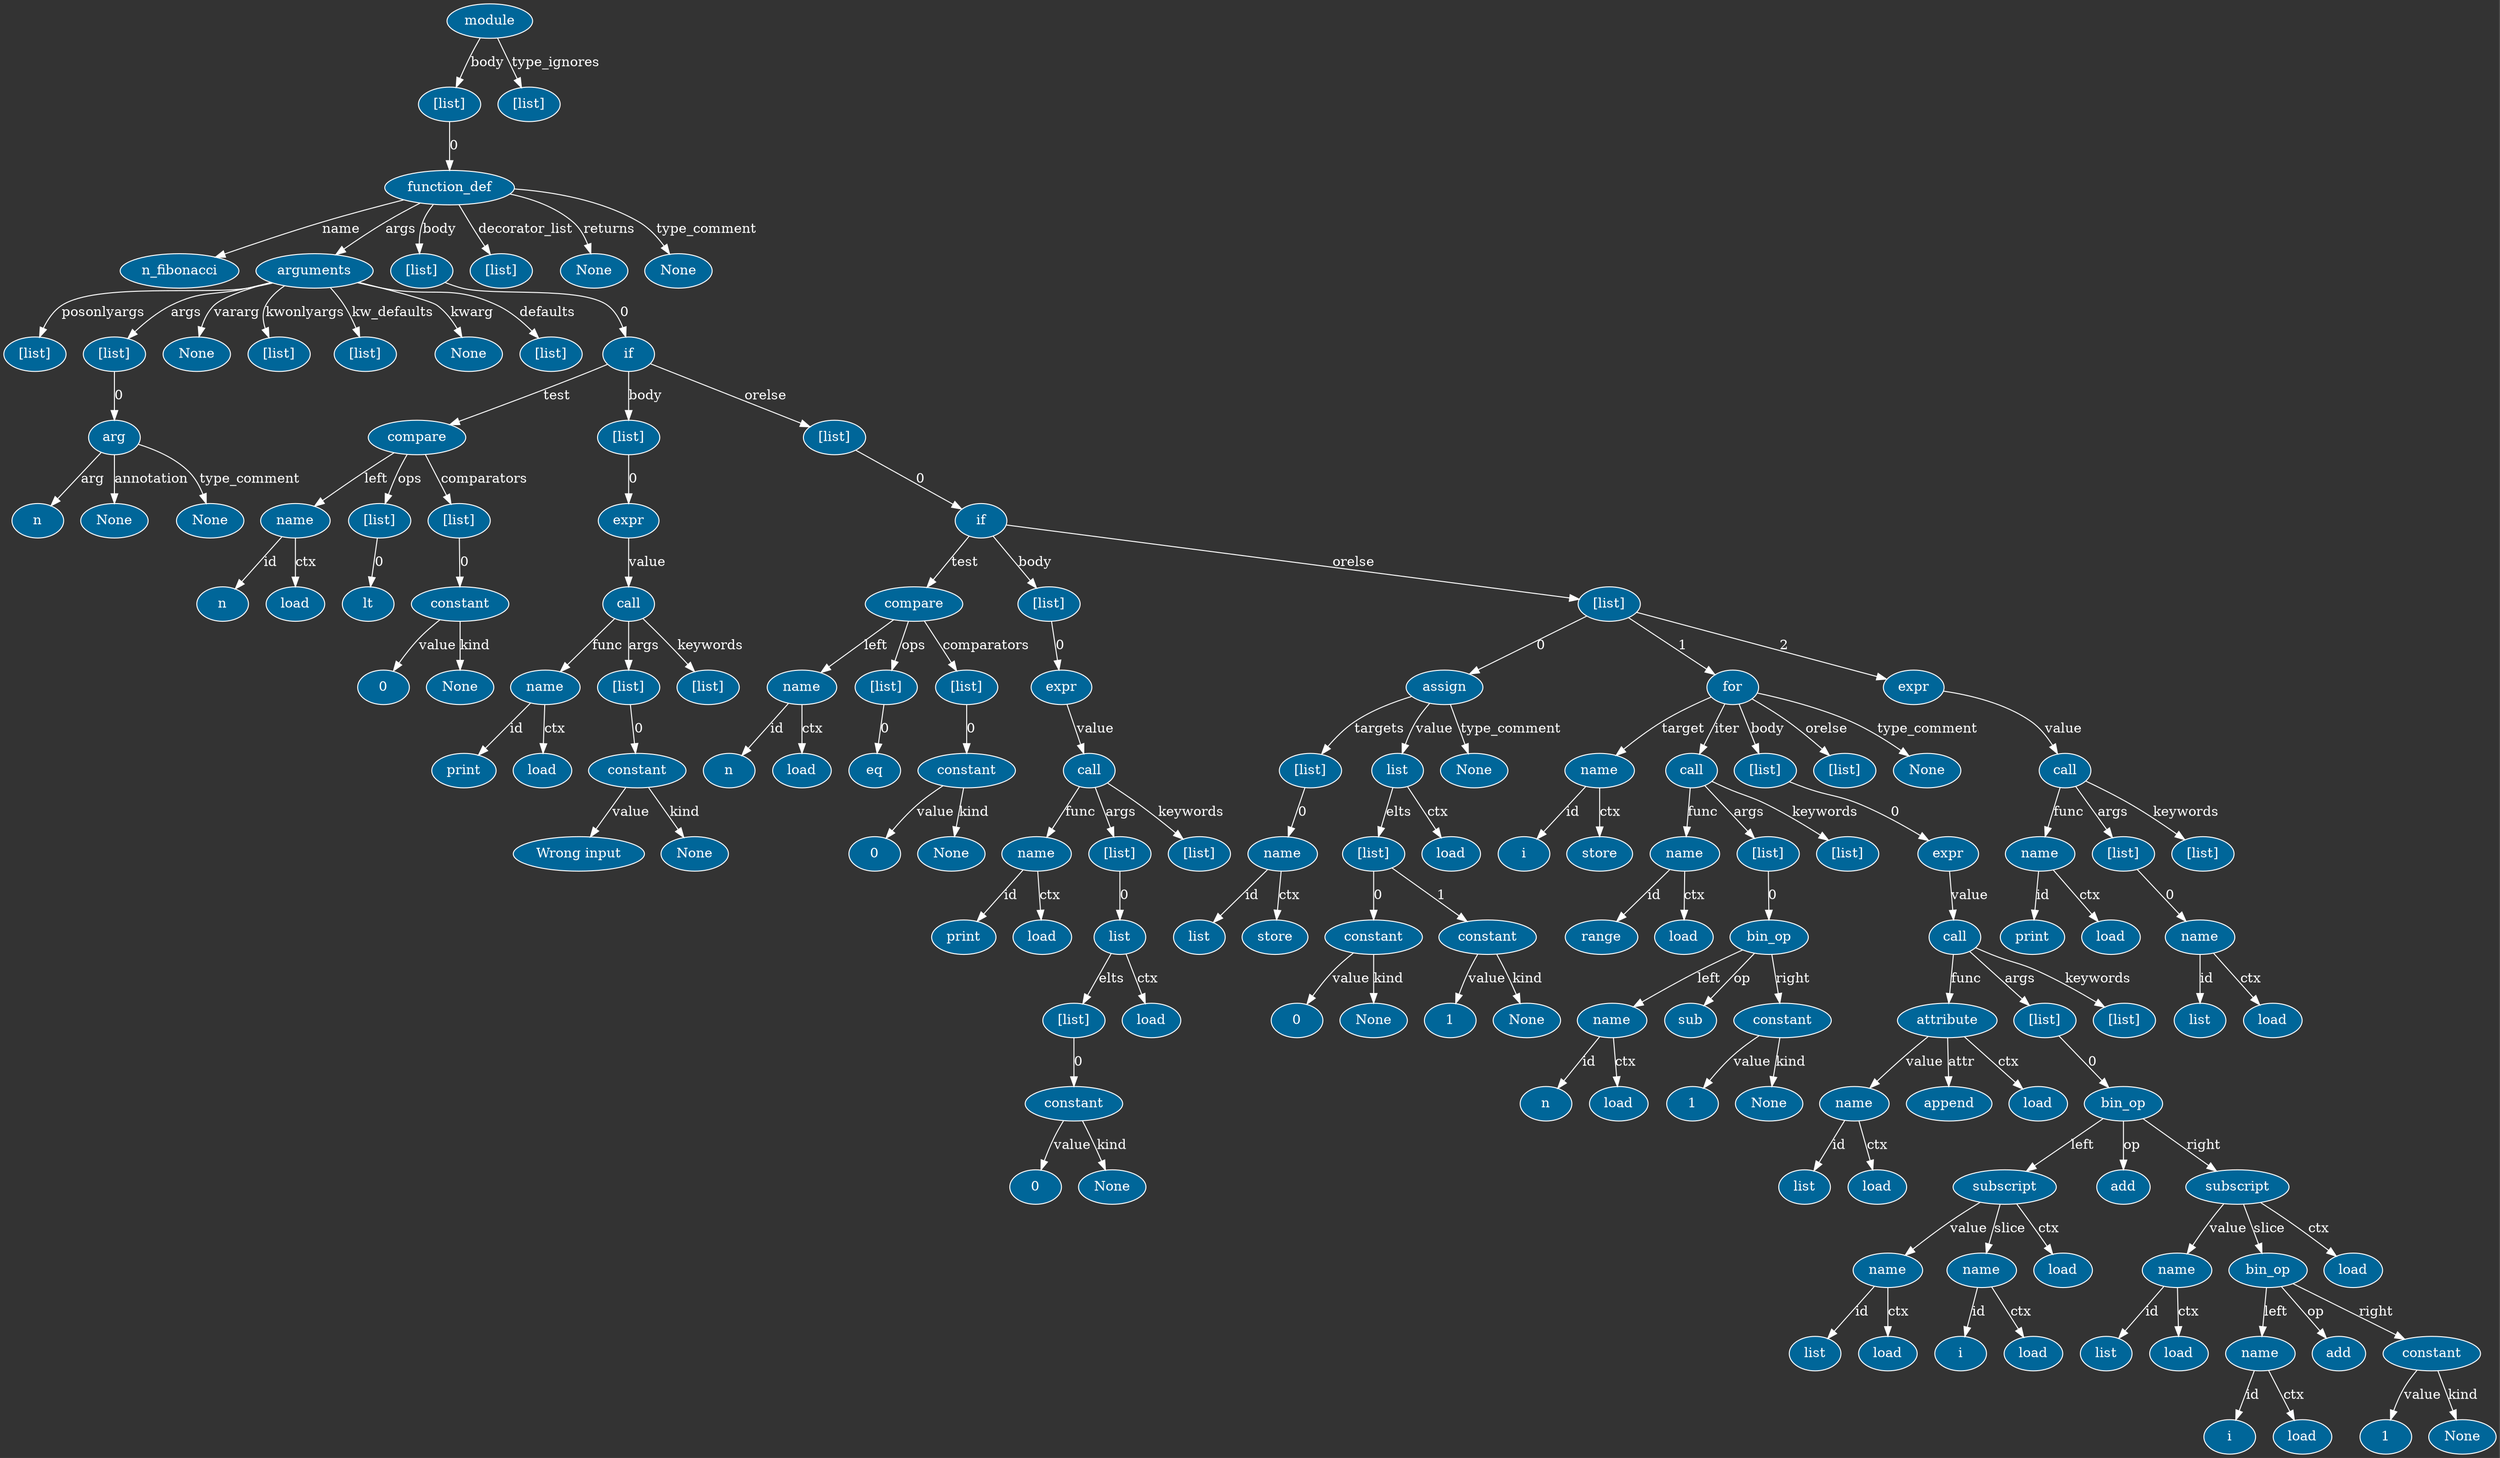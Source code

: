 digraph {
	graph [bgcolor="#333333" fontcolor=white labelloc=t margin=0]
	node [color=white fillcolor="#006699" fontcolor=white style=filled]
	edge [color=white fontcolor=white]
	3153868522944 [label=module]
	3153868405632 [label="[list]"]
	3153868523136 [label=function_def]
	"e90395c6-eac4-4c5d-ba0d-4adef85c3d8a" [label=n_fibonacci]
	3153868523136 -> "e90395c6-eac4-4c5d-ba0d-4adef85c3d8a" [label=name]
	3153868523264 [label=arguments]
	3153868406592 [label="[list]"]
	3153868523264 -> 3153868406592 [label=posonlyargs]
	3153868523968 [label="[list]"]
	3153868523648 [label=arg]
	"40095dd5-84dd-48b7-acba-de118eb48d23" [label=n]
	3153868523648 -> "40095dd5-84dd-48b7-acba-de118eb48d23" [label=arg]
	"f10f9ccb-a477-4d8e-a0f9-016c9a245836" [label=None]
	3153868523648 -> "f10f9ccb-a477-4d8e-a0f9-016c9a245836" [label=annotation]
	"d99811ff-734c-45d2-b9dd-0d53b8dda600" [label=None]
	3153868523648 -> "d99811ff-734c-45d2-b9dd-0d53b8dda600" [label=type_comment]
	3153868523968 -> 3153868523648 [label=0]
	3153868523264 -> 3153868523968 [label=args]
	"1c8b2981-cb38-48ff-8742-be955485f428" [label=None]
	3153868523264 -> "1c8b2981-cb38-48ff-8742-be955485f428" [label=vararg]
	3153868460928 [label="[list]"]
	3153868523264 -> 3153868460928 [label=kwonlyargs]
	3153868456192 [label="[list]"]
	3153868523264 -> 3153868456192 [label=kw_defaults]
	"ac5edd64-be07-493f-8659-85b35e01912c" [label=None]
	3153868523264 -> "ac5edd64-be07-493f-8659-85b35e01912c" [label=kwarg]
	3153868524096 [label="[list]"]
	3153868523264 -> 3153868524096 [label=defaults]
	3153868523136 -> 3153868523264 [label=args]
	3153868404608 [label="[list]"]
	3153868523072 [label=if]
	3153868523904 [label=compare]
	3153868523008 [label=name]
	"dbac703c-cb05-41d8-8bf9-a4afdfbcbcee" [label=n]
	3153868523008 -> "dbac703c-cb05-41d8-8bf9-a4afdfbcbcee" [label=id]
	3153868524032 [label=load]
	3153868523008 -> 3153868524032 [label=ctx]
	3153868523904 -> 3153868523008 [label=left]
	3153868405568 [label="[list]"]
	3153868526528 [label=lt]
	3153868405568 -> 3153868526528 [label=0]
	3153868523904 -> 3153868405568 [label=ops]
	3153868456448 [label="[list]"]
	3153868526848 [label=constant]
	"74687593-e568-4236-a16b-8e3092e06e1d" [label=0]
	3153868526848 -> "74687593-e568-4236-a16b-8e3092e06e1d" [label=value]
	"cc7f1fb6-3ec0-4432-a84b-5b7587902b53" [label=None]
	3153868526848 -> "cc7f1fb6-3ec0-4432-a84b-5b7587902b53" [label=kind]
	3153868456448 -> 3153868526848 [label=0]
	3153868523904 -> 3153868456448 [label=comparators]
	3153868523072 -> 3153868523904 [label=test]
	3153868406016 [label="[list]"]
	3153868527552 [label=expr]
	3153868527744 [label=call]
	3153868527936 [label=name]
	"f7ecd17f-97ba-4f42-953f-18fdef2649c0" [label=print]
	3153868527936 -> "f7ecd17f-97ba-4f42-953f-18fdef2649c0" [label=id]
	3153868528256 [label=load]
	3153868527936 -> 3153868528256 [label=ctx]
	3153868527744 -> 3153868527936 [label=func]
	3153868456384 [label="[list]"]
	3153868528704 [label=constant]
	"cb9afad2-d51b-4da3-b20c-d9c0f961d49e" [label="Wrong input"]
	3153868528704 -> "cb9afad2-d51b-4da3-b20c-d9c0f961d49e" [label=value]
	"3d3ad4ae-85aa-4614-ae75-a45ddbd6f765" [label=None]
	3153868528704 -> "3d3ad4ae-85aa-4614-ae75-a45ddbd6f765" [label=kind]
	3153868456384 -> 3153868528704 [label=0]
	3153868527744 -> 3153868456384 [label=args]
	3153868457344 [label="[list]"]
	3153868527744 -> 3153868457344 [label=keywords]
	3153868527552 -> 3153868527744 [label=value]
	3153868406016 -> 3153868527552 [label=0]
	3153868523072 -> 3153868406016 [label=body]
	3153868406528 [label="[list]"]
	3153868529664 [label=if]
	3153868529856 [label=compare]
	3153868530048 [label=name]
	"8369d71d-9fb2-49e4-b804-cdae1c5bab63" [label=n]
	3153868530048 -> "8369d71d-9fb2-49e4-b804-cdae1c5bab63" [label=id]
	3153868530368 [label=load]
	3153868530048 -> 3153868530368 [label=ctx]
	3153868529856 -> 3153868530048 [label=left]
	3153868456832 [label="[list]"]
	3153868530816 [label=eq]
	3153868456832 -> 3153868530816 [label=0]
	3153868529856 -> 3153868456832 [label=ops]
	3153868457856 [label="[list]"]
	3153868531136 [label=constant]
	"0cd21558-7a28-458b-aa70-43ab043b8b51" [label=0]
	3153868531136 -> "0cd21558-7a28-458b-aa70-43ab043b8b51" [label=value]
	"bdb6c42d-4916-40ae-a4c6-25159746f347" [label=None]
	3153868531136 -> "bdb6c42d-4916-40ae-a4c6-25159746f347" [label=kind]
	3153868457856 -> 3153868531136 [label=0]
	3153868529856 -> 3153868457856 [label=comparators]
	3153868529664 -> 3153868529856 [label=test]
	3153868458752 [label="[list]"]
	3153868531840 [label=expr]
	3153868532032 [label=call]
	3153868532224 [label=name]
	"c617e312-d282-489f-b523-2e1f7720b300" [label=print]
	3153868532224 -> "c617e312-d282-489f-b523-2e1f7720b300" [label=id]
	3153868532544 [label=load]
	3153868532224 -> 3153868532544 [label=ctx]
	3153868532032 -> 3153868532224 [label=func]
	3153868458176 [label="[list]"]
	3153868532864 [label=list]
	3153868459136 [label="[list]"]
	3153868532992 [label=constant]
	"802b891f-401c-4ea7-8824-b3454cbab011" [label=0]
	3153868532992 -> "802b891f-401c-4ea7-8824-b3454cbab011" [label=value]
	"39b04831-50df-4e77-a2da-f8e081faa8f9" [label=None]
	3153868532992 -> "39b04831-50df-4e77-a2da-f8e081faa8f9" [label=kind]
	3153868459136 -> 3153868532992 [label=0]
	3153868532864 -> 3153868459136 [label=elts]
	3153868533568 [label=load]
	3153868532864 -> 3153868533568 [label=ctx]
	3153868458176 -> 3153868532864 [label=0]
	3153868532032 -> 3153868458176 [label=args]
	3153868399296 [label="[list]"]
	3153868532032 -> 3153868399296 [label=keywords]
	3153868531840 -> 3153868532032 [label=value]
	3153868458752 -> 3153868531840 [label=0]
	3153868529664 -> 3153868458752 [label=body]
	3153868460480 [label="[list]"]
	3153868534336 [label=assign]
	3153868402176 [label="[list]"]
	3153868534528 [label=name]
	"7ef27fc3-b442-4cf3-9bef-0f1ade0b2989" [label=list]
	3153868534528 -> "7ef27fc3-b442-4cf3-9bef-0f1ade0b2989" [label=id]
	3153868534848 [label=store]
	3153868534528 -> 3153868534848 [label=ctx]
	3153868402176 -> 3153868534528 [label=0]
	3153868534336 -> 3153868402176 [label=targets]
	3153868535296 [label=list]
	3153868403520 [label="[list]"]
	3153868535488 [label=constant]
	"d4ee9d08-2032-4baa-baec-65d9530494a1" [label=0]
	3153868535488 -> "d4ee9d08-2032-4baa-baec-65d9530494a1" [label=value]
	"69c2994c-70a6-4455-8e36-e4f180929d6e" [label=None]
	3153868535488 -> "69c2994c-70a6-4455-8e36-e4f180929d6e" [label=kind]
	3153868403520 -> 3153868535488 [label=0]
	3153868535936 [label=constant]
	"807f43a0-41fb-4b92-9029-7408b51109a3" [label=1]
	3153868535936 -> "807f43a0-41fb-4b92-9029-7408b51109a3" [label=value]
	"d327d7e9-c79e-4304-a99a-367023c0ed3d" [label=None]
	3153868535936 -> "d327d7e9-c79e-4304-a99a-367023c0ed3d" [label=kind]
	3153868403520 -> 3153868535936 [label=1]
	3153868535296 -> 3153868403520 [label=elts]
	3153868536448 [label=load]
	3153868535296 -> 3153868536448 [label=ctx]
	3153868534336 -> 3153868535296 [label=value]
	"36ba32ba-f1a0-45e3-8e9d-85fd1b1be1fe" [label=None]
	3153868534336 -> "36ba32ba-f1a0-45e3-8e9d-85fd1b1be1fe" [label=type_comment]
	3153868460480 -> 3153868534336 [label=0]
	3153868537024 [label=for]
	3153868537216 [label=name]
	"ea345bf2-38eb-4b30-a5b4-bc6671cb50ae" [label=i]
	3153868537216 -> "ea345bf2-38eb-4b30-a5b4-bc6671cb50ae" [label=id]
	3153868537536 [label=store]
	3153868537216 -> 3153868537536 [label=ctx]
	3153868537024 -> 3153868537216 [label=target]
	3153868587200 [label=call]
	3153868587392 [label=name]
	"715ba865-b22e-49b1-a16f-4bfe69e7f317" [label=range]
	3153868587392 -> "715ba865-b22e-49b1-a16f-4bfe69e7f317" [label=id]
	3153868587712 [label=load]
	3153868587392 -> 3153868587712 [label=ctx]
	3153868587200 -> 3153868587392 [label=func]
	3153868460288 [label="[list]"]
	3153868588160 [label=bin_op]
	3153868588416 [label=name]
	"77a2291d-0786-43e3-9821-7be3a94a8831" [label=n]
	3153868588416 -> "77a2291d-0786-43e3-9821-7be3a94a8831" [label=id]
	3153868588736 [label=load]
	3153868588416 -> 3153868588736 [label=ctx]
	3153868588160 -> 3153868588416 [label=left]
	3153868589120 [label=sub]
	3153868588160 -> 3153868589120 [label=op]
	3153868589376 [label=constant]
	"bc3d62a7-0230-4a7d-ba10-388510e01f24" [label=1]
	3153868589376 -> "bc3d62a7-0230-4a7d-ba10-388510e01f24" [label=value]
	"230e0dbd-30ba-4923-a898-cb5d4d88cb0c" [label=None]
	3153868589376 -> "230e0dbd-30ba-4923-a898-cb5d4d88cb0c" [label=kind]
	3153868588160 -> 3153868589376 [label=right]
	3153868460288 -> 3153868588160 [label=0]
	3153868587200 -> 3153868460288 [label=args]
	3153868588288 [label="[list]"]
	3153868587200 -> 3153868588288 [label=keywords]
	3153868537024 -> 3153868587200 [label=iter]
	3153868589888 [label="[list]"]
	3153868590272 [label=expr]
	3153868590464 [label=call]
	3153868590656 [label=attribute]
	3153868590784 [label=name]
	"682437f7-eda2-4011-ab2d-aedd86627d8f" [label=list]
	3153868590784 -> "682437f7-eda2-4011-ab2d-aedd86627d8f" [label=id]
	3153868591040 [label=load]
	3153868590784 -> 3153868591040 [label=ctx]
	3153868590656 -> 3153868590784 [label=value]
	"eec85be9-bfa3-46d7-93b5-63f7b14ab58a" [label=append]
	3153868590656 -> "eec85be9-bfa3-46d7-93b5-63f7b14ab58a" [label=attr]
	3153868523584 [label=load]
	3153868590656 -> 3153868523584 [label=ctx]
	3153868590464 -> 3153868590656 [label=func]
	3153868590400 [label="[list]"]
	3153868591744 [label=bin_op]
	3153868591936 [label=subscript]
	3153868592128 [label=name]
	"cee85547-278f-4ef6-85a6-659cf3d78006" [label=list]
	3153868592128 -> "cee85547-278f-4ef6-85a6-659cf3d78006" [label=id]
	3153868592448 [label=load]
	3153868592128 -> 3153868592448 [label=ctx]
	3153868591936 -> 3153868592128 [label=value]
	3153868592896 [label=name]
	"5e9406db-48ab-48fb-bec2-4a371076a2e7" [label=i]
	3153868592896 -> "5e9406db-48ab-48fb-bec2-4a371076a2e7" [label=id]
	3153868593152 [label=load]
	3153868592896 -> 3153868593152 [label=ctx]
	3153868591936 -> 3153868592896 [label=slice]
	3153868593536 [label=load]
	3153868591936 -> 3153868593536 [label=ctx]
	3153868591744 -> 3153868591936 [label=left]
	3153868593920 [label=add]
	3153868591744 -> 3153868593920 [label=op]
	3153868594176 [label=subscript]
	3153868594368 [label=name]
	"9d3643b8-ce2d-4a52-8a38-1d97bf8c9b24" [label=list]
	3153868594368 -> "9d3643b8-ce2d-4a52-8a38-1d97bf8c9b24" [label=id]
	3153868594560 [label=load]
	3153868594368 -> 3153868594560 [label=ctx]
	3153868594176 -> 3153868594368 [label=value]
	3153868595008 [label=bin_op]
	3153868595136 [label=name]
	"def7a0bf-ed60-4114-a3ed-e7b6572968ac" [label=i]
	3153868595136 -> "def7a0bf-ed60-4114-a3ed-e7b6572968ac" [label=id]
	3153868595456 [label=load]
	3153868595136 -> 3153868595456 [label=ctx]
	3153868595008 -> 3153868595136 [label=left]
	3153868595840 [label=add]
	3153868595008 -> 3153868595840 [label=op]
	3153868596160 [label=constant]
	"c98b6575-e16c-4cb9-9481-c13427c1a2b2" [label=1]
	3153868596160 -> "c98b6575-e16c-4cb9-9481-c13427c1a2b2" [label=value]
	"460ad34a-eecf-4751-a2a2-8711dd32ca52" [label=None]
	3153868596160 -> "460ad34a-eecf-4751-a2a2-8711dd32ca52" [label=kind]
	3153868595008 -> 3153868596160 [label=right]
	3153868594176 -> 3153868595008 [label=slice]
	3153868596672 [label=load]
	3153868594176 -> 3153868596672 [label=ctx]
	3153868591744 -> 3153868594176 [label=right]
	3153868590400 -> 3153868591744 [label=0]
	3153868590464 -> 3153868590400 [label=args]
	3153868591872 [label="[list]"]
	3153868590464 -> 3153868591872 [label=keywords]
	3153868590272 -> 3153868590464 [label=value]
	3153868589888 -> 3153868590272 [label=0]
	3153868537024 -> 3153868589888 [label=body]
	3153868596608 [label="[list]"]
	3153868537024 -> 3153868596608 [label=orelse]
	"39d7fb8e-cac2-4a12-a1a1-8f4428db5e04" [label=None]
	3153868537024 -> "39d7fb8e-cac2-4a12-a1a1-8f4428db5e04" [label=type_comment]
	3153868460480 -> 3153868537024 [label=1]
	3153868597696 [label=expr]
	3153868597824 [label=call]
	3153868598016 [label=name]
	"1b4a839c-c3da-4d02-9907-73aa54fffc68" [label=print]
	3153868598016 -> "1b4a839c-c3da-4d02-9907-73aa54fffc68" [label=id]
	3153868598208 [label=load]
	3153868598016 -> 3153868598208 [label=ctx]
	3153868597824 -> 3153868598016 [label=func]
	3153868597504 [label="[list]"]
	3153868598528 [label=name]
	"ffa8dbcd-eed4-4c78-93a8-850b921f42df" [label=list]
	3153868598528 -> "ffa8dbcd-eed4-4c78-93a8-850b921f42df" [label=id]
	3153868598784 [label=load]
	3153868598528 -> 3153868598784 [label=ctx]
	3153868597504 -> 3153868598528 [label=0]
	3153868597824 -> 3153868597504 [label=args]
	3153868598656 [label="[list]"]
	3153868597824 -> 3153868598656 [label=keywords]
	3153868597696 -> 3153868597824 [label=value]
	3153868460480 -> 3153868597696 [label=2]
	3153868529664 -> 3153868460480 [label=orelse]
	3153868406528 -> 3153868529664 [label=0]
	3153868523072 -> 3153868406528 [label=orelse]
	3153868404608 -> 3153868523072 [label=0]
	3153868523136 -> 3153868404608 [label=body]
	3153868599232 [label="[list]"]
	3153868523136 -> 3153868599232 [label=decorator_list]
	"50d844d6-07f5-4de1-9862-7bc54c23256e" [label=None]
	3153868523136 -> "50d844d6-07f5-4de1-9862-7bc54c23256e" [label=returns]
	"5699e650-5fca-4ddc-83cb-7613466e977c" [label=None]
	3153868523136 -> "5699e650-5fca-4ddc-83cb-7613466e977c" [label=type_comment]
	3153868405632 -> 3153868523136 [label=0]
	3153868522944 -> 3153868405632 [label=body]
	3153868599680 [label="[list]"]
	3153868522944 -> 3153868599680 [label=type_ignores]
}
